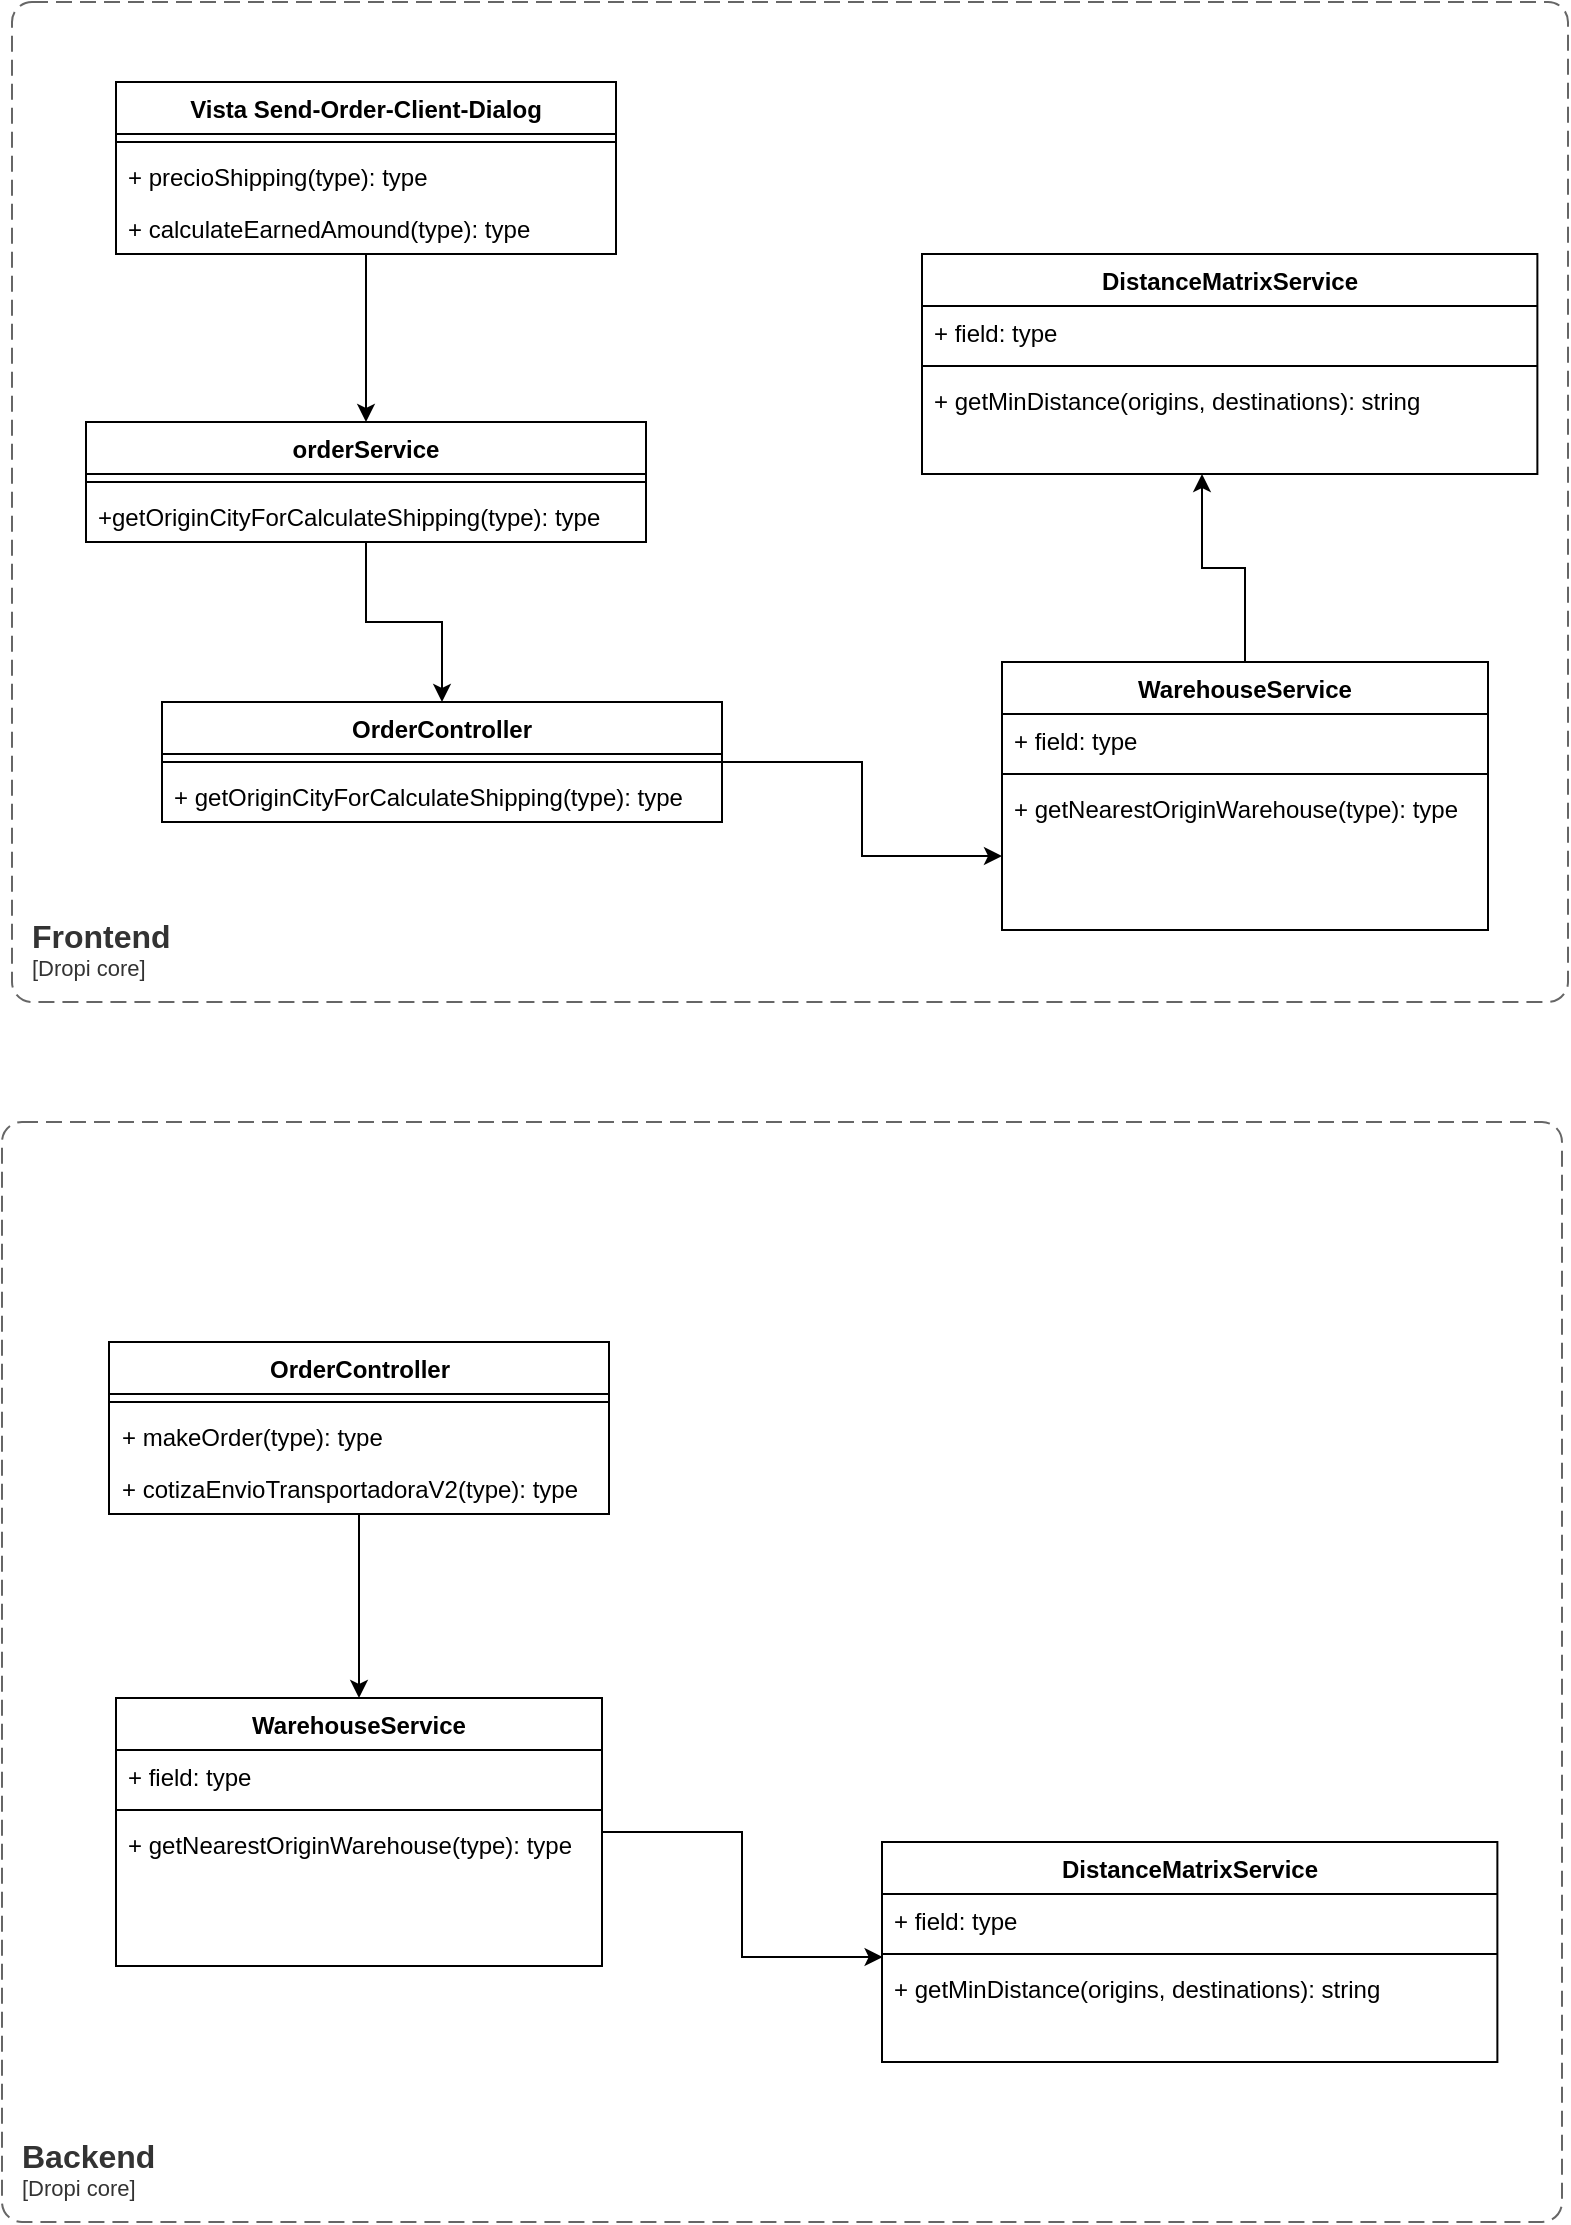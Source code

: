 <mxfile version="22.0.8" type="github">
  <diagram name="DC - Ordenes MultiBodega" id="dP7JWLLXYjm7gVHI7CY_">
    <mxGraphModel dx="1093" dy="585" grid="1" gridSize="10" guides="1" tooltips="1" connect="1" arrows="1" fold="1" page="1" pageScale="1" pageWidth="827" pageHeight="1169" math="0" shadow="0">
      <root>
        <mxCell id="0" />
        <mxCell id="1" parent="0" />
        <mxCell id="ISHGSuIzEJpDbCj77XcH-30" style="edgeStyle=orthogonalEdgeStyle;rounded=0;orthogonalLoop=1;jettySize=auto;html=1;" edge="1" parent="1" source="L0VeZE1op2uClBTfo5yl-1" target="L0VeZE1op2uClBTfo5yl-5">
          <mxGeometry relative="1" as="geometry" />
        </mxCell>
        <mxCell id="L0VeZE1op2uClBTfo5yl-1" value="OrderController" style="swimlane;fontStyle=1;align=center;verticalAlign=top;childLayout=stackLayout;horizontal=1;startSize=26;horizontalStack=0;resizeParent=1;resizeParentMax=0;resizeLast=0;collapsible=1;marginBottom=0;whiteSpace=wrap;html=1;" parent="1" vertex="1">
          <mxGeometry x="73.5" y="710" width="250" height="86" as="geometry" />
        </mxCell>
        <mxCell id="L0VeZE1op2uClBTfo5yl-3" value="" style="line;strokeWidth=1;fillColor=none;align=left;verticalAlign=middle;spacingTop=-1;spacingLeft=3;spacingRight=3;rotatable=0;labelPosition=right;points=[];portConstraint=eastwest;strokeColor=inherit;" parent="L0VeZE1op2uClBTfo5yl-1" vertex="1">
          <mxGeometry y="26" width="250" height="8" as="geometry" />
        </mxCell>
        <mxCell id="L0VeZE1op2uClBTfo5yl-4" value="+ makeOrder(type): type" style="text;strokeColor=none;fillColor=none;align=left;verticalAlign=top;spacingLeft=4;spacingRight=4;overflow=hidden;rotatable=0;points=[[0,0.5],[1,0.5]];portConstraint=eastwest;whiteSpace=wrap;html=1;" parent="L0VeZE1op2uClBTfo5yl-1" vertex="1">
          <mxGeometry y="34" width="250" height="26" as="geometry" />
        </mxCell>
        <mxCell id="ISHGSuIzEJpDbCj77XcH-2" value="+ cotizaEnvioTransportadoraV2(type): type" style="text;strokeColor=none;fillColor=none;align=left;verticalAlign=top;spacingLeft=4;spacingRight=4;overflow=hidden;rotatable=0;points=[[0,0.5],[1,0.5]];portConstraint=eastwest;whiteSpace=wrap;html=1;" vertex="1" parent="L0VeZE1op2uClBTfo5yl-1">
          <mxGeometry y="60" width="250" height="26" as="geometry" />
        </mxCell>
        <mxCell id="L0VeZE1op2uClBTfo5yl-5" value="WarehouseService" style="swimlane;fontStyle=1;align=center;verticalAlign=top;childLayout=stackLayout;horizontal=1;startSize=26;horizontalStack=0;resizeParent=1;resizeParentMax=0;resizeLast=0;collapsible=1;marginBottom=0;whiteSpace=wrap;html=1;" parent="1" vertex="1">
          <mxGeometry x="77" y="888" width="243" height="134" as="geometry" />
        </mxCell>
        <mxCell id="L0VeZE1op2uClBTfo5yl-6" value="+ field: type" style="text;strokeColor=none;fillColor=none;align=left;verticalAlign=top;spacingLeft=4;spacingRight=4;overflow=hidden;rotatable=0;points=[[0,0.5],[1,0.5]];portConstraint=eastwest;whiteSpace=wrap;html=1;" parent="L0VeZE1op2uClBTfo5yl-5" vertex="1">
          <mxGeometry y="26" width="243" height="26" as="geometry" />
        </mxCell>
        <mxCell id="L0VeZE1op2uClBTfo5yl-7" value="" style="line;strokeWidth=1;fillColor=none;align=left;verticalAlign=middle;spacingTop=-1;spacingLeft=3;spacingRight=3;rotatable=0;labelPosition=right;points=[];portConstraint=eastwest;strokeColor=inherit;" parent="L0VeZE1op2uClBTfo5yl-5" vertex="1">
          <mxGeometry y="52" width="243" height="8" as="geometry" />
        </mxCell>
        <mxCell id="L0VeZE1op2uClBTfo5yl-8" value="+&amp;nbsp;getNearestOriginWarehouse&lt;span style=&quot;background-color: initial;&quot;&gt;(type): type&lt;/span&gt;" style="text;strokeColor=none;fillColor=none;align=left;verticalAlign=top;spacingLeft=4;spacingRight=4;overflow=hidden;rotatable=0;points=[[0,0.5],[1,0.5]];portConstraint=eastwest;whiteSpace=wrap;html=1;" parent="L0VeZE1op2uClBTfo5yl-5" vertex="1">
          <mxGeometry y="60" width="243" height="74" as="geometry" />
        </mxCell>
        <mxCell id="L0VeZE1op2uClBTfo5yl-11" value="DistanceMatrixService" style="swimlane;fontStyle=1;align=center;verticalAlign=top;childLayout=stackLayout;horizontal=1;startSize=26;horizontalStack=0;resizeParent=1;resizeParentMax=0;resizeLast=0;collapsible=1;marginBottom=0;whiteSpace=wrap;html=1;" parent="1" vertex="1">
          <mxGeometry x="460" y="960" width="307.69" height="110" as="geometry" />
        </mxCell>
        <mxCell id="L0VeZE1op2uClBTfo5yl-12" value="+ field: type" style="text;strokeColor=none;fillColor=none;align=left;verticalAlign=top;spacingLeft=4;spacingRight=4;overflow=hidden;rotatable=0;points=[[0,0.5],[1,0.5]];portConstraint=eastwest;whiteSpace=wrap;html=1;" parent="L0VeZE1op2uClBTfo5yl-11" vertex="1">
          <mxGeometry y="26" width="307.69" height="26" as="geometry" />
        </mxCell>
        <mxCell id="L0VeZE1op2uClBTfo5yl-13" value="" style="line;strokeWidth=1;fillColor=none;align=left;verticalAlign=middle;spacingTop=-1;spacingLeft=3;spacingRight=3;rotatable=0;labelPosition=right;points=[];portConstraint=eastwest;strokeColor=inherit;" parent="L0VeZE1op2uClBTfo5yl-11" vertex="1">
          <mxGeometry y="52" width="307.69" height="8" as="geometry" />
        </mxCell>
        <mxCell id="L0VeZE1op2uClBTfo5yl-14" value="+ getMinDistance(origins, destinations): string" style="text;strokeColor=none;fillColor=none;align=left;verticalAlign=top;spacingLeft=4;spacingRight=4;overflow=hidden;rotatable=0;points=[[0,0.5],[1,0.5]];portConstraint=eastwest;whiteSpace=wrap;html=1;" parent="L0VeZE1op2uClBTfo5yl-11" vertex="1">
          <mxGeometry y="60" width="307.69" height="50" as="geometry" />
        </mxCell>
        <object placeholders="1" c4Name="Backend" c4Type="SystemScopeBoundary" c4Application="Dropi core" label="&lt;font style=&quot;font-size: 16px&quot;&gt;&lt;b&gt;&lt;div style=&quot;text-align: left&quot;&gt;%c4Name%&lt;/div&gt;&lt;/b&gt;&lt;/font&gt;&lt;div style=&quot;text-align: left&quot;&gt;[%c4Application%]&lt;/div&gt;" id="ISHGSuIzEJpDbCj77XcH-4">
          <mxCell style="rounded=1;fontSize=11;whiteSpace=wrap;html=1;dashed=1;arcSize=20;fillColor=none;strokeColor=#666666;fontColor=#333333;labelBackgroundColor=none;align=left;verticalAlign=bottom;labelBorderColor=none;spacingTop=0;spacing=10;dashPattern=8 4;metaEdit=1;rotatable=0;perimeter=rectanglePerimeter;noLabel=0;labelPadding=0;allowArrows=0;connectable=0;expand=0;recursiveResize=0;editable=1;pointerEvents=0;absoluteArcSize=1;points=[[0.25,0,0],[0.5,0,0],[0.75,0,0],[1,0.25,0],[1,0.5,0],[1,0.75,0],[0.75,1,0],[0.5,1,0],[0.25,1,0],[0,0.75,0],[0,0.5,0],[0,0.25,0]];" vertex="1" parent="1">
            <mxGeometry x="20" y="600" width="780" height="550" as="geometry" />
          </mxCell>
        </object>
        <object placeholders="1" c4Name="Frontend" c4Type="SystemScopeBoundary" c4Application="Dropi core" label="&lt;font style=&quot;font-size: 16px&quot;&gt;&lt;b&gt;&lt;div style=&quot;text-align: left&quot;&gt;%c4Name%&lt;/div&gt;&lt;/b&gt;&lt;/font&gt;&lt;div style=&quot;text-align: left&quot;&gt;[%c4Application%]&lt;/div&gt;" id="ISHGSuIzEJpDbCj77XcH-18">
          <mxCell style="rounded=1;fontSize=11;whiteSpace=wrap;html=1;dashed=1;arcSize=20;fillColor=none;strokeColor=#666666;fontColor=#333333;labelBackgroundColor=none;align=left;verticalAlign=bottom;labelBorderColor=none;spacingTop=0;spacing=10;dashPattern=8 4;metaEdit=1;rotatable=0;perimeter=rectanglePerimeter;noLabel=0;labelPadding=0;allowArrows=0;connectable=0;expand=0;recursiveResize=0;editable=1;pointerEvents=0;absoluteArcSize=1;points=[[0.25,0,0],[0.5,0,0],[0.75,0,0],[1,0.25,0],[1,0.5,0],[1,0.75,0],[0.75,1,0],[0.5,1,0],[0.25,1,0],[0,0.75,0],[0,0.5,0],[0,0.25,0]];" vertex="1" parent="1">
            <mxGeometry x="25" y="40" width="778" height="500" as="geometry" />
          </mxCell>
        </object>
        <mxCell id="ISHGSuIzEJpDbCj77XcH-29" style="edgeStyle=orthogonalEdgeStyle;rounded=0;orthogonalLoop=1;jettySize=auto;html=1;" edge="1" parent="1" source="ISHGSuIzEJpDbCj77XcH-20" target="ISHGSuIzEJpDbCj77XcH-24">
          <mxGeometry relative="1" as="geometry" />
        </mxCell>
        <mxCell id="ISHGSuIzEJpDbCj77XcH-20" value="Vista Send-Order-Client-Dialog" style="swimlane;fontStyle=1;align=center;verticalAlign=top;childLayout=stackLayout;horizontal=1;startSize=26;horizontalStack=0;resizeParent=1;resizeParentMax=0;resizeLast=0;collapsible=1;marginBottom=0;whiteSpace=wrap;html=1;" vertex="1" parent="1">
          <mxGeometry x="77" y="80" width="250" height="86" as="geometry" />
        </mxCell>
        <mxCell id="ISHGSuIzEJpDbCj77XcH-21" value="" style="line;strokeWidth=1;fillColor=none;align=left;verticalAlign=middle;spacingTop=-1;spacingLeft=3;spacingRight=3;rotatable=0;labelPosition=right;points=[];portConstraint=eastwest;strokeColor=inherit;" vertex="1" parent="ISHGSuIzEJpDbCj77XcH-20">
          <mxGeometry y="26" width="250" height="8" as="geometry" />
        </mxCell>
        <mxCell id="ISHGSuIzEJpDbCj77XcH-22" value="+ precioShipping(type): type" style="text;strokeColor=none;fillColor=none;align=left;verticalAlign=top;spacingLeft=4;spacingRight=4;overflow=hidden;rotatable=0;points=[[0,0.5],[1,0.5]];portConstraint=eastwest;whiteSpace=wrap;html=1;" vertex="1" parent="ISHGSuIzEJpDbCj77XcH-20">
          <mxGeometry y="34" width="250" height="26" as="geometry" />
        </mxCell>
        <mxCell id="ISHGSuIzEJpDbCj77XcH-23" value="+ calculateEarnedAmound(type): type" style="text;strokeColor=none;fillColor=none;align=left;verticalAlign=top;spacingLeft=4;spacingRight=4;overflow=hidden;rotatable=0;points=[[0,0.5],[1,0.5]];portConstraint=eastwest;whiteSpace=wrap;html=1;" vertex="1" parent="ISHGSuIzEJpDbCj77XcH-20">
          <mxGeometry y="60" width="250" height="26" as="geometry" />
        </mxCell>
        <mxCell id="ISHGSuIzEJpDbCj77XcH-35" style="edgeStyle=orthogonalEdgeStyle;rounded=0;orthogonalLoop=1;jettySize=auto;html=1;entryX=0.5;entryY=0;entryDx=0;entryDy=0;" edge="1" parent="1" source="ISHGSuIzEJpDbCj77XcH-24" target="ISHGSuIzEJpDbCj77XcH-32">
          <mxGeometry relative="1" as="geometry" />
        </mxCell>
        <mxCell id="ISHGSuIzEJpDbCj77XcH-24" value="orderService" style="swimlane;fontStyle=1;align=center;verticalAlign=top;childLayout=stackLayout;horizontal=1;startSize=26;horizontalStack=0;resizeParent=1;resizeParentMax=0;resizeLast=0;collapsible=1;marginBottom=0;whiteSpace=wrap;html=1;" vertex="1" parent="1">
          <mxGeometry x="62" y="250" width="280" height="60" as="geometry" />
        </mxCell>
        <mxCell id="ISHGSuIzEJpDbCj77XcH-25" value="" style="line;strokeWidth=1;fillColor=none;align=left;verticalAlign=middle;spacingTop=-1;spacingLeft=3;spacingRight=3;rotatable=0;labelPosition=right;points=[];portConstraint=eastwest;strokeColor=inherit;" vertex="1" parent="ISHGSuIzEJpDbCj77XcH-24">
          <mxGeometry y="26" width="280" height="8" as="geometry" />
        </mxCell>
        <mxCell id="ISHGSuIzEJpDbCj77XcH-26" value="+getOriginCityForCalculateShipping&lt;span style=&quot;background-color: initial;&quot;&gt;(type): type&lt;/span&gt;" style="text;strokeColor=none;fillColor=none;align=left;verticalAlign=top;spacingLeft=4;spacingRight=4;overflow=hidden;rotatable=0;points=[[0,0.5],[1,0.5]];portConstraint=eastwest;whiteSpace=wrap;html=1;" vertex="1" parent="ISHGSuIzEJpDbCj77XcH-24">
          <mxGeometry y="34" width="280" height="26" as="geometry" />
        </mxCell>
        <mxCell id="ISHGSuIzEJpDbCj77XcH-31" style="edgeStyle=orthogonalEdgeStyle;rounded=0;orthogonalLoop=1;jettySize=auto;html=1;entryX=0.001;entryY=-0.05;entryDx=0;entryDy=0;entryPerimeter=0;" edge="1" parent="1" source="L0VeZE1op2uClBTfo5yl-5" target="L0VeZE1op2uClBTfo5yl-14">
          <mxGeometry relative="1" as="geometry" />
        </mxCell>
        <mxCell id="ISHGSuIzEJpDbCj77XcH-41" style="edgeStyle=orthogonalEdgeStyle;rounded=0;orthogonalLoop=1;jettySize=auto;html=1;entryX=0;entryY=0.5;entryDx=0;entryDy=0;" edge="1" parent="1" source="ISHGSuIzEJpDbCj77XcH-32" target="ISHGSuIzEJpDbCj77XcH-39">
          <mxGeometry relative="1" as="geometry" />
        </mxCell>
        <mxCell id="ISHGSuIzEJpDbCj77XcH-32" value="OrderController" style="swimlane;fontStyle=1;align=center;verticalAlign=top;childLayout=stackLayout;horizontal=1;startSize=26;horizontalStack=0;resizeParent=1;resizeParentMax=0;resizeLast=0;collapsible=1;marginBottom=0;whiteSpace=wrap;html=1;" vertex="1" parent="1">
          <mxGeometry x="100" y="390" width="280" height="60" as="geometry" />
        </mxCell>
        <mxCell id="ISHGSuIzEJpDbCj77XcH-33" value="" style="line;strokeWidth=1;fillColor=none;align=left;verticalAlign=middle;spacingTop=-1;spacingLeft=3;spacingRight=3;rotatable=0;labelPosition=right;points=[];portConstraint=eastwest;strokeColor=inherit;" vertex="1" parent="ISHGSuIzEJpDbCj77XcH-32">
          <mxGeometry y="26" width="280" height="8" as="geometry" />
        </mxCell>
        <mxCell id="ISHGSuIzEJpDbCj77XcH-34" value="+ getOriginCityForCalculateShipping&lt;span style=&quot;background-color: initial;&quot;&gt;(type): type&lt;/span&gt;" style="text;strokeColor=none;fillColor=none;align=left;verticalAlign=top;spacingLeft=4;spacingRight=4;overflow=hidden;rotatable=0;points=[[0,0.5],[1,0.5]];portConstraint=eastwest;whiteSpace=wrap;html=1;" vertex="1" parent="ISHGSuIzEJpDbCj77XcH-32">
          <mxGeometry y="34" width="280" height="26" as="geometry" />
        </mxCell>
        <mxCell id="ISHGSuIzEJpDbCj77XcH-36" value="WarehouseService" style="swimlane;fontStyle=1;align=center;verticalAlign=top;childLayout=stackLayout;horizontal=1;startSize=26;horizontalStack=0;resizeParent=1;resizeParentMax=0;resizeLast=0;collapsible=1;marginBottom=0;whiteSpace=wrap;html=1;" vertex="1" parent="1">
          <mxGeometry x="520" y="370" width="243" height="134" as="geometry" />
        </mxCell>
        <mxCell id="ISHGSuIzEJpDbCj77XcH-37" value="+ field: type" style="text;strokeColor=none;fillColor=none;align=left;verticalAlign=top;spacingLeft=4;spacingRight=4;overflow=hidden;rotatable=0;points=[[0,0.5],[1,0.5]];portConstraint=eastwest;whiteSpace=wrap;html=1;" vertex="1" parent="ISHGSuIzEJpDbCj77XcH-36">
          <mxGeometry y="26" width="243" height="26" as="geometry" />
        </mxCell>
        <mxCell id="ISHGSuIzEJpDbCj77XcH-38" value="" style="line;strokeWidth=1;fillColor=none;align=left;verticalAlign=middle;spacingTop=-1;spacingLeft=3;spacingRight=3;rotatable=0;labelPosition=right;points=[];portConstraint=eastwest;strokeColor=inherit;" vertex="1" parent="ISHGSuIzEJpDbCj77XcH-36">
          <mxGeometry y="52" width="243" height="8" as="geometry" />
        </mxCell>
        <mxCell id="ISHGSuIzEJpDbCj77XcH-39" value="+&amp;nbsp;getNearestOriginWarehouse&lt;span style=&quot;background-color: initial;&quot;&gt;(type): type&lt;/span&gt;" style="text;strokeColor=none;fillColor=none;align=left;verticalAlign=top;spacingLeft=4;spacingRight=4;overflow=hidden;rotatable=0;points=[[0,0.5],[1,0.5]];portConstraint=eastwest;whiteSpace=wrap;html=1;" vertex="1" parent="ISHGSuIzEJpDbCj77XcH-36">
          <mxGeometry y="60" width="243" height="74" as="geometry" />
        </mxCell>
        <mxCell id="ISHGSuIzEJpDbCj77XcH-42" value="DistanceMatrixService" style="swimlane;fontStyle=1;align=center;verticalAlign=top;childLayout=stackLayout;horizontal=1;startSize=26;horizontalStack=0;resizeParent=1;resizeParentMax=0;resizeLast=0;collapsible=1;marginBottom=0;whiteSpace=wrap;html=1;" vertex="1" parent="1">
          <mxGeometry x="480" y="166" width="307.69" height="110" as="geometry" />
        </mxCell>
        <mxCell id="ISHGSuIzEJpDbCj77XcH-43" value="+ field: type" style="text;strokeColor=none;fillColor=none;align=left;verticalAlign=top;spacingLeft=4;spacingRight=4;overflow=hidden;rotatable=0;points=[[0,0.5],[1,0.5]];portConstraint=eastwest;whiteSpace=wrap;html=1;" vertex="1" parent="ISHGSuIzEJpDbCj77XcH-42">
          <mxGeometry y="26" width="307.69" height="26" as="geometry" />
        </mxCell>
        <mxCell id="ISHGSuIzEJpDbCj77XcH-44" value="" style="line;strokeWidth=1;fillColor=none;align=left;verticalAlign=middle;spacingTop=-1;spacingLeft=3;spacingRight=3;rotatable=0;labelPosition=right;points=[];portConstraint=eastwest;strokeColor=inherit;" vertex="1" parent="ISHGSuIzEJpDbCj77XcH-42">
          <mxGeometry y="52" width="307.69" height="8" as="geometry" />
        </mxCell>
        <mxCell id="ISHGSuIzEJpDbCj77XcH-45" value="+ getMinDistance(origins, destinations): string" style="text;strokeColor=none;fillColor=none;align=left;verticalAlign=top;spacingLeft=4;spacingRight=4;overflow=hidden;rotatable=0;points=[[0,0.5],[1,0.5]];portConstraint=eastwest;whiteSpace=wrap;html=1;" vertex="1" parent="ISHGSuIzEJpDbCj77XcH-42">
          <mxGeometry y="60" width="307.69" height="50" as="geometry" />
        </mxCell>
        <mxCell id="ISHGSuIzEJpDbCj77XcH-46" style="edgeStyle=orthogonalEdgeStyle;rounded=0;orthogonalLoop=1;jettySize=auto;html=1;entryX=0.455;entryY=1;entryDx=0;entryDy=0;entryPerimeter=0;" edge="1" parent="1" source="ISHGSuIzEJpDbCj77XcH-36" target="ISHGSuIzEJpDbCj77XcH-45">
          <mxGeometry relative="1" as="geometry" />
        </mxCell>
      </root>
    </mxGraphModel>
  </diagram>
</mxfile>

